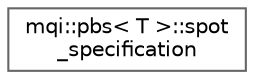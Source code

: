 digraph "Graphical Class Hierarchy"
{
 // LATEX_PDF_SIZE
  bgcolor="transparent";
  edge [fontname=Helvetica,fontsize=10,labelfontname=Helvetica,labelfontsize=10];
  node [fontname=Helvetica,fontsize=10,shape=box,height=0.2,width=0.4];
  rankdir="LR";
  Node0 [id="Node000000",label="mqi::pbs\< T \>::spot\l_specification",height=0.2,width=0.4,color="grey40", fillcolor="white", style="filled",URL="$structmqi_1_1pbs_1_1spot__specification.html",tooltip="Map of beam data, keyed by energy."];
}
